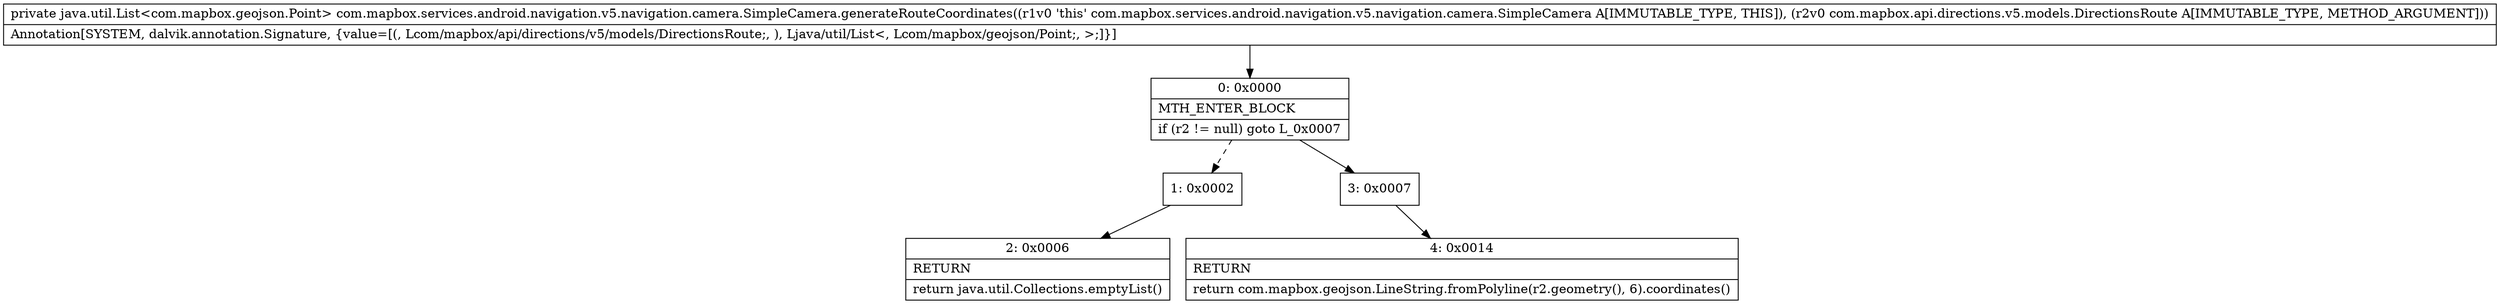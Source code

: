 digraph "CFG forcom.mapbox.services.android.navigation.v5.navigation.camera.SimpleCamera.generateRouteCoordinates(Lcom\/mapbox\/api\/directions\/v5\/models\/DirectionsRoute;)Ljava\/util\/List;" {
Node_0 [shape=record,label="{0\:\ 0x0000|MTH_ENTER_BLOCK\l|if (r2 != null) goto L_0x0007\l}"];
Node_1 [shape=record,label="{1\:\ 0x0002}"];
Node_2 [shape=record,label="{2\:\ 0x0006|RETURN\l|return java.util.Collections.emptyList()\l}"];
Node_3 [shape=record,label="{3\:\ 0x0007}"];
Node_4 [shape=record,label="{4\:\ 0x0014|RETURN\l|return com.mapbox.geojson.LineString.fromPolyline(r2.geometry(), 6).coordinates()\l}"];
MethodNode[shape=record,label="{private java.util.List\<com.mapbox.geojson.Point\> com.mapbox.services.android.navigation.v5.navigation.camera.SimpleCamera.generateRouteCoordinates((r1v0 'this' com.mapbox.services.android.navigation.v5.navigation.camera.SimpleCamera A[IMMUTABLE_TYPE, THIS]), (r2v0 com.mapbox.api.directions.v5.models.DirectionsRoute A[IMMUTABLE_TYPE, METHOD_ARGUMENT]))  | Annotation[SYSTEM, dalvik.annotation.Signature, \{value=[(, Lcom\/mapbox\/api\/directions\/v5\/models\/DirectionsRoute;, ), Ljava\/util\/List\<, Lcom\/mapbox\/geojson\/Point;, \>;]\}]\l}"];
MethodNode -> Node_0;
Node_0 -> Node_1[style=dashed];
Node_0 -> Node_3;
Node_1 -> Node_2;
Node_3 -> Node_4;
}

